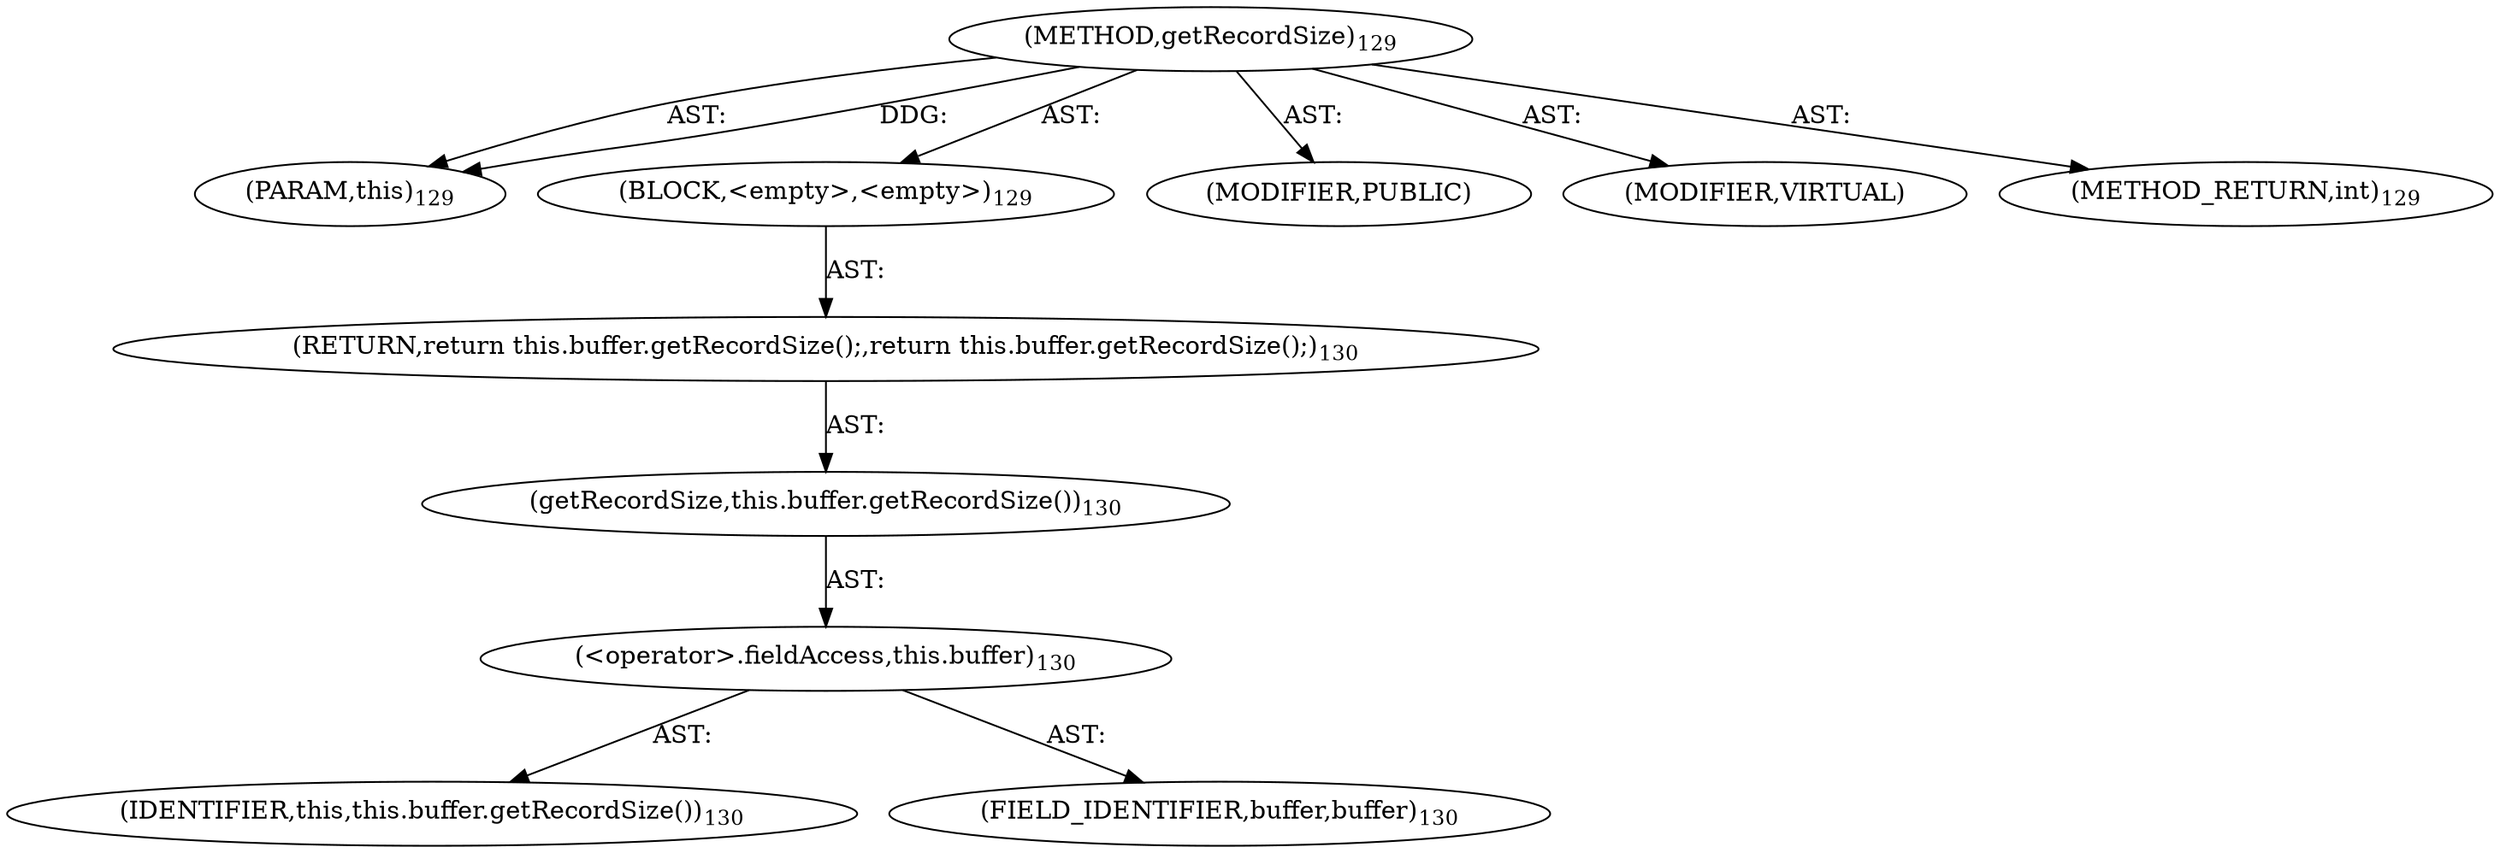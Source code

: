 digraph "getRecordSize" {  
"111669149701" [label = <(METHOD,getRecordSize)<SUB>129</SUB>> ]
"115964116994" [label = <(PARAM,this)<SUB>129</SUB>> ]
"25769803781" [label = <(BLOCK,&lt;empty&gt;,&lt;empty&gt;)<SUB>129</SUB>> ]
"146028888064" [label = <(RETURN,return this.buffer.getRecordSize();,return this.buffer.getRecordSize();)<SUB>130</SUB>> ]
"30064771100" [label = <(getRecordSize,this.buffer.getRecordSize())<SUB>130</SUB>> ]
"30064771101" [label = <(&lt;operator&gt;.fieldAccess,this.buffer)<SUB>130</SUB>> ]
"68719476739" [label = <(IDENTIFIER,this,this.buffer.getRecordSize())<SUB>130</SUB>> ]
"55834574861" [label = <(FIELD_IDENTIFIER,buffer,buffer)<SUB>130</SUB>> ]
"133143986195" [label = <(MODIFIER,PUBLIC)> ]
"133143986196" [label = <(MODIFIER,VIRTUAL)> ]
"128849018885" [label = <(METHOD_RETURN,int)<SUB>129</SUB>> ]
  "111669149701" -> "115964116994"  [ label = "AST: "] 
  "111669149701" -> "25769803781"  [ label = "AST: "] 
  "111669149701" -> "133143986195"  [ label = "AST: "] 
  "111669149701" -> "133143986196"  [ label = "AST: "] 
  "111669149701" -> "128849018885"  [ label = "AST: "] 
  "25769803781" -> "146028888064"  [ label = "AST: "] 
  "146028888064" -> "30064771100"  [ label = "AST: "] 
  "30064771100" -> "30064771101"  [ label = "AST: "] 
  "30064771101" -> "68719476739"  [ label = "AST: "] 
  "30064771101" -> "55834574861"  [ label = "AST: "] 
  "111669149701" -> "115964116994"  [ label = "DDG: "] 
}
